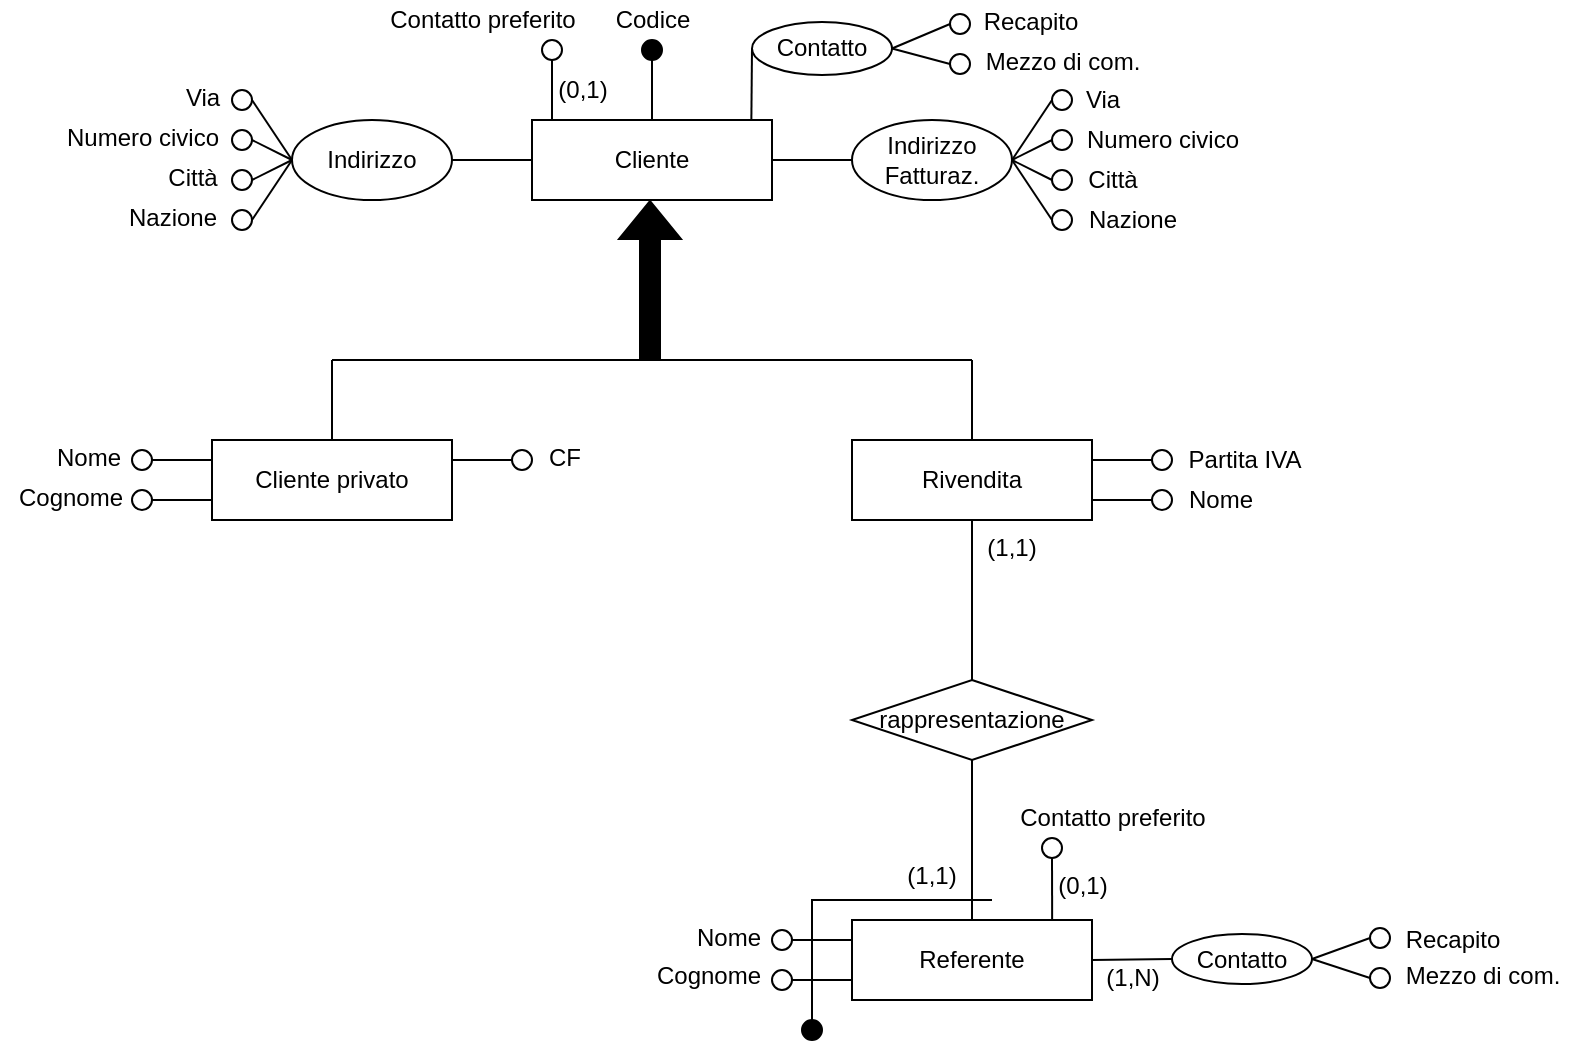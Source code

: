 <mxfile version="16.6.5" type="github">
  <diagram id="hAxgzl-A0ELQVefH7eVm" name="Page-1">
    <mxGraphModel dx="1221" dy="644" grid="1" gridSize="10" guides="1" tooltips="1" connect="1" arrows="1" fold="1" page="1" pageScale="1" pageWidth="1169" pageHeight="827" math="0" shadow="0">
      <root>
        <mxCell id="0" />
        <mxCell id="1" parent="0" />
        <mxCell id="e8vlRe6tJHPY35hx81Cf-1" value="Cliente" style="rounded=0;whiteSpace=wrap;html=1;strokeWidth=1;perimeterSpacing=0;" parent="1" vertex="1">
          <mxGeometry x="360" y="120" width="120" height="40" as="geometry" />
        </mxCell>
        <mxCell id="e8vlRe6tJHPY35hx81Cf-2" value="" style="endArrow=none;html=1;rounded=0;fillColor=#000000;entryX=0.166;entryY=0;entryDx=0;entryDy=0;entryPerimeter=0;exitX=0.5;exitY=1;exitDx=0;exitDy=0;" parent="1" source="e8vlRe6tJHPY35hx81Cf-3" edge="1">
          <mxGeometry width="50" height="50" relative="1" as="geometry">
            <mxPoint x="420.08" y="100" as="sourcePoint" />
            <mxPoint x="420" y="120" as="targetPoint" />
          </mxGeometry>
        </mxCell>
        <mxCell id="e8vlRe6tJHPY35hx81Cf-3" value="" style="ellipse;whiteSpace=wrap;html=1;aspect=fixed;strokeWidth=1;fillColor=#000000;" parent="1" vertex="1">
          <mxGeometry x="415" y="80" width="10" height="10" as="geometry" />
        </mxCell>
        <mxCell id="e8vlRe6tJHPY35hx81Cf-4" value="Codice" style="text;html=1;align=center;verticalAlign=middle;resizable=0;points=[];autosize=1;strokeColor=none;fillColor=none;" parent="1" vertex="1">
          <mxGeometry x="395" y="60" width="50" height="20" as="geometry" />
        </mxCell>
        <mxCell id="e8vlRe6tJHPY35hx81Cf-8" value="" style="ellipse;whiteSpace=wrap;html=1;aspect=fixed;strokeWidth=1;fillColor=none;" parent="1" vertex="1">
          <mxGeometry x="620" y="105" width="10" height="10" as="geometry" />
        </mxCell>
        <mxCell id="e8vlRe6tJHPY35hx81Cf-9" value="Indirizzo" style="ellipse;whiteSpace=wrap;html=1;" parent="1" vertex="1">
          <mxGeometry x="240" y="120" width="80" height="40" as="geometry" />
        </mxCell>
        <mxCell id="e8vlRe6tJHPY35hx81Cf-10" value="Indirizzo&lt;br&gt;Fatturaz." style="ellipse;whiteSpace=wrap;html=1;" parent="1" vertex="1">
          <mxGeometry x="520" y="120" width="80" height="40" as="geometry" />
        </mxCell>
        <mxCell id="e8vlRe6tJHPY35hx81Cf-11" value="" style="endArrow=none;html=1;rounded=0;exitX=1;exitY=0.5;exitDx=0;exitDy=0;entryX=0;entryY=0.5;entryDx=0;entryDy=0;" parent="1" source="e8vlRe6tJHPY35hx81Cf-1" target="e8vlRe6tJHPY35hx81Cf-10" edge="1">
          <mxGeometry width="50" height="50" relative="1" as="geometry">
            <mxPoint x="480" y="150" as="sourcePoint" />
            <mxPoint x="530" y="100" as="targetPoint" />
          </mxGeometry>
        </mxCell>
        <mxCell id="e8vlRe6tJHPY35hx81Cf-12" value="" style="endArrow=none;html=1;rounded=0;entryX=0;entryY=0.5;entryDx=0;entryDy=0;exitX=1;exitY=0.5;exitDx=0;exitDy=0;" parent="1" source="e8vlRe6tJHPY35hx81Cf-9" target="e8vlRe6tJHPY35hx81Cf-1" edge="1">
          <mxGeometry width="50" height="50" relative="1" as="geometry">
            <mxPoint x="280" y="170" as="sourcePoint" />
            <mxPoint x="330" y="120" as="targetPoint" />
          </mxGeometry>
        </mxCell>
        <mxCell id="e8vlRe6tJHPY35hx81Cf-13" value="" style="ellipse;whiteSpace=wrap;html=1;aspect=fixed;strokeWidth=1;fillColor=none;" parent="1" vertex="1">
          <mxGeometry x="620" y="125" width="10" height="10" as="geometry" />
        </mxCell>
        <mxCell id="e8vlRe6tJHPY35hx81Cf-14" value="" style="ellipse;whiteSpace=wrap;html=1;aspect=fixed;strokeWidth=1;fillColor=none;" parent="1" vertex="1">
          <mxGeometry x="620" y="165" width="10" height="10" as="geometry" />
        </mxCell>
        <mxCell id="e8vlRe6tJHPY35hx81Cf-15" value="" style="endArrow=none;html=1;rounded=0;exitX=1;exitY=0.5;exitDx=0;exitDy=0;entryX=0;entryY=0.5;entryDx=0;entryDy=0;" parent="1" source="e8vlRe6tJHPY35hx81Cf-10" target="e8vlRe6tJHPY35hx81Cf-8" edge="1">
          <mxGeometry width="50" height="50" relative="1" as="geometry">
            <mxPoint x="590" y="170" as="sourcePoint" />
            <mxPoint x="640" y="120" as="targetPoint" />
          </mxGeometry>
        </mxCell>
        <mxCell id="e8vlRe6tJHPY35hx81Cf-16" value="" style="endArrow=none;html=1;rounded=0;entryX=0;entryY=0.5;entryDx=0;entryDy=0;" parent="1" target="e8vlRe6tJHPY35hx81Cf-13" edge="1">
          <mxGeometry width="50" height="50" relative="1" as="geometry">
            <mxPoint x="600" y="140" as="sourcePoint" />
            <mxPoint x="640" y="120" as="targetPoint" />
          </mxGeometry>
        </mxCell>
        <mxCell id="e8vlRe6tJHPY35hx81Cf-17" value="" style="endArrow=none;html=1;rounded=0;exitX=1;exitY=0.5;exitDx=0;exitDy=0;entryX=0;entryY=0.5;entryDx=0;entryDy=0;" parent="1" source="e8vlRe6tJHPY35hx81Cf-10" target="e8vlRe6tJHPY35hx81Cf-14" edge="1">
          <mxGeometry width="50" height="50" relative="1" as="geometry">
            <mxPoint x="590" y="170" as="sourcePoint" />
            <mxPoint x="640" y="120" as="targetPoint" />
          </mxGeometry>
        </mxCell>
        <mxCell id="e8vlRe6tJHPY35hx81Cf-18" value="Via" style="text;html=1;align=center;verticalAlign=middle;resizable=0;points=[];autosize=1;strokeColor=none;fillColor=none;" parent="1" vertex="1">
          <mxGeometry x="630" y="100" width="30" height="20" as="geometry" />
        </mxCell>
        <mxCell id="e8vlRe6tJHPY35hx81Cf-19" value="Numero civico" style="text;html=1;align=center;verticalAlign=middle;resizable=0;points=[];autosize=1;strokeColor=none;fillColor=none;" parent="1" vertex="1">
          <mxGeometry x="630" y="120" width="90" height="20" as="geometry" />
        </mxCell>
        <mxCell id="e8vlRe6tJHPY35hx81Cf-20" value="Città" style="text;html=1;align=center;verticalAlign=middle;resizable=0;points=[];autosize=1;strokeColor=none;fillColor=none;" parent="1" vertex="1">
          <mxGeometry x="630" y="140" width="40" height="20" as="geometry" />
        </mxCell>
        <mxCell id="e8vlRe6tJHPY35hx81Cf-21" value="" style="ellipse;whiteSpace=wrap;html=1;aspect=fixed;strokeWidth=1;fillColor=none;" parent="1" vertex="1">
          <mxGeometry x="620" y="145" width="10" height="10" as="geometry" />
        </mxCell>
        <mxCell id="e8vlRe6tJHPY35hx81Cf-22" value="" style="endArrow=none;html=1;rounded=0;exitX=1;exitY=0.5;exitDx=0;exitDy=0;entryX=0;entryY=0.5;entryDx=0;entryDy=0;" parent="1" source="e8vlRe6tJHPY35hx81Cf-10" target="e8vlRe6tJHPY35hx81Cf-21" edge="1">
          <mxGeometry width="50" height="50" relative="1" as="geometry">
            <mxPoint x="640" y="160" as="sourcePoint" />
            <mxPoint x="690" y="110" as="targetPoint" />
          </mxGeometry>
        </mxCell>
        <mxCell id="e8vlRe6tJHPY35hx81Cf-23" value="Nazione" style="text;html=1;align=center;verticalAlign=middle;resizable=0;points=[];autosize=1;strokeColor=none;fillColor=none;" parent="1" vertex="1">
          <mxGeometry x="630" y="160" width="60" height="20" as="geometry" />
        </mxCell>
        <mxCell id="e8vlRe6tJHPY35hx81Cf-24" value="" style="ellipse;whiteSpace=wrap;html=1;aspect=fixed;strokeWidth=1;fillColor=none;" parent="1" vertex="1">
          <mxGeometry x="210" y="105" width="10" height="10" as="geometry" />
        </mxCell>
        <mxCell id="e8vlRe6tJHPY35hx81Cf-25" value="" style="ellipse;whiteSpace=wrap;html=1;aspect=fixed;strokeWidth=1;fillColor=none;" parent="1" vertex="1">
          <mxGeometry x="210" y="125" width="10" height="10" as="geometry" />
        </mxCell>
        <mxCell id="e8vlRe6tJHPY35hx81Cf-26" value="" style="ellipse;whiteSpace=wrap;html=1;aspect=fixed;strokeWidth=1;fillColor=none;" parent="1" vertex="1">
          <mxGeometry x="210" y="165" width="10" height="10" as="geometry" />
        </mxCell>
        <mxCell id="e8vlRe6tJHPY35hx81Cf-27" value="" style="endArrow=none;html=1;rounded=0;entryX=1;entryY=0.5;entryDx=0;entryDy=0;" parent="1" target="e8vlRe6tJHPY35hx81Cf-24" edge="1">
          <mxGeometry width="50" height="50" relative="1" as="geometry">
            <mxPoint x="240" y="140" as="sourcePoint" />
            <mxPoint x="260.0" y="115" as="targetPoint" />
          </mxGeometry>
        </mxCell>
        <mxCell id="e8vlRe6tJHPY35hx81Cf-28" value="" style="endArrow=none;html=1;rounded=0;entryX=1;entryY=0.5;entryDx=0;entryDy=0;" parent="1" target="e8vlRe6tJHPY35hx81Cf-25" edge="1">
          <mxGeometry width="50" height="50" relative="1" as="geometry">
            <mxPoint x="240" y="140" as="sourcePoint" />
            <mxPoint x="260.0" y="125" as="targetPoint" />
          </mxGeometry>
        </mxCell>
        <mxCell id="e8vlRe6tJHPY35hx81Cf-29" value="" style="endArrow=none;html=1;rounded=0;entryX=1;entryY=0.5;entryDx=0;entryDy=0;" parent="1" target="e8vlRe6tJHPY35hx81Cf-26" edge="1">
          <mxGeometry width="50" height="50" relative="1" as="geometry">
            <mxPoint x="240" y="140" as="sourcePoint" />
            <mxPoint x="230.0" y="165" as="targetPoint" />
          </mxGeometry>
        </mxCell>
        <mxCell id="e8vlRe6tJHPY35hx81Cf-30" value="Via" style="text;html=1;align=center;verticalAlign=middle;resizable=0;points=[];autosize=1;strokeColor=none;fillColor=none;" parent="1" vertex="1">
          <mxGeometry x="180" y="99" width="30" height="20" as="geometry" />
        </mxCell>
        <mxCell id="e8vlRe6tJHPY35hx81Cf-31" value="Numero civico" style="text;html=1;align=center;verticalAlign=middle;resizable=0;points=[];autosize=1;strokeColor=none;fillColor=none;" parent="1" vertex="1">
          <mxGeometry x="120" y="119" width="90" height="20" as="geometry" />
        </mxCell>
        <mxCell id="e8vlRe6tJHPY35hx81Cf-32" value="Città" style="text;html=1;align=center;verticalAlign=middle;resizable=0;points=[];autosize=1;strokeColor=none;fillColor=none;" parent="1" vertex="1">
          <mxGeometry x="170" y="139" width="40" height="20" as="geometry" />
        </mxCell>
        <mxCell id="e8vlRe6tJHPY35hx81Cf-33" value="" style="ellipse;whiteSpace=wrap;html=1;aspect=fixed;strokeWidth=1;fillColor=none;" parent="1" vertex="1">
          <mxGeometry x="210" y="145" width="10" height="10" as="geometry" />
        </mxCell>
        <mxCell id="e8vlRe6tJHPY35hx81Cf-34" value="" style="endArrow=none;html=1;rounded=0;entryX=1;entryY=0.5;entryDx=0;entryDy=0;" parent="1" target="e8vlRe6tJHPY35hx81Cf-33" edge="1">
          <mxGeometry width="50" height="50" relative="1" as="geometry">
            <mxPoint x="240" y="140" as="sourcePoint" />
            <mxPoint x="260.0" y="145" as="targetPoint" />
          </mxGeometry>
        </mxCell>
        <mxCell id="e8vlRe6tJHPY35hx81Cf-35" value="Nazione" style="text;html=1;align=center;verticalAlign=middle;resizable=0;points=[];autosize=1;strokeColor=none;fillColor=none;" parent="1" vertex="1">
          <mxGeometry x="150" y="159" width="60" height="20" as="geometry" />
        </mxCell>
        <mxCell id="e8vlRe6tJHPY35hx81Cf-36" value="" style="ellipse;whiteSpace=wrap;html=1;aspect=fixed;strokeWidth=1;fillColor=none;" parent="1" vertex="1">
          <mxGeometry x="365" y="80" width="10" height="10" as="geometry" />
        </mxCell>
        <mxCell id="e8vlRe6tJHPY35hx81Cf-37" value="" style="endArrow=none;html=1;rounded=0;entryX=0.5;entryY=1;entryDx=0;entryDy=0;" parent="1" target="e8vlRe6tJHPY35hx81Cf-36" edge="1">
          <mxGeometry width="50" height="50" relative="1" as="geometry">
            <mxPoint x="370" y="120" as="sourcePoint" />
            <mxPoint x="450" y="100" as="targetPoint" />
          </mxGeometry>
        </mxCell>
        <mxCell id="e8vlRe6tJHPY35hx81Cf-38" value="Contatto preferito" style="text;html=1;align=center;verticalAlign=middle;resizable=0;points=[];autosize=1;strokeColor=none;fillColor=none;" parent="1" vertex="1">
          <mxGeometry x="280" y="60" width="110" height="20" as="geometry" />
        </mxCell>
        <mxCell id="e8vlRe6tJHPY35hx81Cf-39" value="Cliente privato" style="rounded=0;whiteSpace=wrap;html=1;strokeWidth=1;perimeterSpacing=0;" parent="1" vertex="1">
          <mxGeometry x="200" y="280" width="120" height="40" as="geometry" />
        </mxCell>
        <mxCell id="e8vlRe6tJHPY35hx81Cf-40" value="Rivendita" style="rounded=0;whiteSpace=wrap;html=1;strokeWidth=1;perimeterSpacing=0;" parent="1" vertex="1">
          <mxGeometry x="520" y="280" width="120" height="40" as="geometry" />
        </mxCell>
        <mxCell id="e8vlRe6tJHPY35hx81Cf-41" value="" style="endArrow=none;html=1;rounded=0;" parent="1" edge="1">
          <mxGeometry width="50" height="50" relative="1" as="geometry">
            <mxPoint x="260" y="240" as="sourcePoint" />
            <mxPoint x="580" y="240" as="targetPoint" />
          </mxGeometry>
        </mxCell>
        <mxCell id="e8vlRe6tJHPY35hx81Cf-42" value="" style="endArrow=none;html=1;rounded=0;exitX=0.5;exitY=0;exitDx=0;exitDy=0;" parent="1" source="e8vlRe6tJHPY35hx81Cf-39" edge="1">
          <mxGeometry width="50" height="50" relative="1" as="geometry">
            <mxPoint x="230" y="260" as="sourcePoint" />
            <mxPoint x="260" y="240" as="targetPoint" />
          </mxGeometry>
        </mxCell>
        <mxCell id="e8vlRe6tJHPY35hx81Cf-43" value="" style="endArrow=none;html=1;rounded=0;exitX=0.5;exitY=0;exitDx=0;exitDy=0;" parent="1" source="e8vlRe6tJHPY35hx81Cf-40" edge="1">
          <mxGeometry width="50" height="50" relative="1" as="geometry">
            <mxPoint x="560" y="260" as="sourcePoint" />
            <mxPoint x="580" y="240" as="targetPoint" />
          </mxGeometry>
        </mxCell>
        <mxCell id="e8vlRe6tJHPY35hx81Cf-44" value="" style="shape=flexArrow;endArrow=classic;html=1;rounded=0;fillColor=#000000;" parent="1" edge="1">
          <mxGeometry width="50" height="50" relative="1" as="geometry">
            <mxPoint x="419" y="240" as="sourcePoint" />
            <mxPoint x="419" y="160" as="targetPoint" />
          </mxGeometry>
        </mxCell>
        <mxCell id="e8vlRe6tJHPY35hx81Cf-45" value="" style="ellipse;whiteSpace=wrap;html=1;aspect=fixed;strokeWidth=1;fillColor=none;" parent="1" vertex="1">
          <mxGeometry x="160" y="285" width="10" height="10" as="geometry" />
        </mxCell>
        <mxCell id="e8vlRe6tJHPY35hx81Cf-46" value="" style="endArrow=none;html=1;rounded=0;fillColor=#000000;exitX=1;exitY=0.5;exitDx=0;exitDy=0;entryX=0;entryY=0.25;entryDx=0;entryDy=0;" parent="1" source="e8vlRe6tJHPY35hx81Cf-45" target="e8vlRe6tJHPY35hx81Cf-39" edge="1">
          <mxGeometry width="50" height="50" relative="1" as="geometry">
            <mxPoint x="150" y="290" as="sourcePoint" />
            <mxPoint x="200" y="240" as="targetPoint" />
          </mxGeometry>
        </mxCell>
        <mxCell id="e8vlRe6tJHPY35hx81Cf-47" value="Nome" style="text;html=1;align=center;verticalAlign=middle;resizable=0;points=[];autosize=1;strokeColor=none;fillColor=none;" parent="1" vertex="1">
          <mxGeometry x="113" y="279" width="50" height="20" as="geometry" />
        </mxCell>
        <mxCell id="e8vlRe6tJHPY35hx81Cf-48" value="" style="ellipse;whiteSpace=wrap;html=1;aspect=fixed;strokeWidth=1;fillColor=none;" parent="1" vertex="1">
          <mxGeometry x="160" y="305" width="10" height="10" as="geometry" />
        </mxCell>
        <mxCell id="e8vlRe6tJHPY35hx81Cf-49" value="" style="endArrow=none;html=1;rounded=0;fillColor=#000000;entryX=0;entryY=0.75;entryDx=0;entryDy=0;" parent="1" target="e8vlRe6tJHPY35hx81Cf-39" edge="1">
          <mxGeometry width="50" height="50" relative="1" as="geometry">
            <mxPoint x="170" y="310" as="sourcePoint" />
            <mxPoint x="190" y="260" as="targetPoint" />
          </mxGeometry>
        </mxCell>
        <mxCell id="e8vlRe6tJHPY35hx81Cf-50" value="Cognome" style="text;html=1;align=center;verticalAlign=middle;resizable=0;points=[];autosize=1;strokeColor=none;fillColor=none;" parent="1" vertex="1">
          <mxGeometry x="94" y="299" width="70" height="20" as="geometry" />
        </mxCell>
        <mxCell id="e8vlRe6tJHPY35hx81Cf-51" value="" style="ellipse;whiteSpace=wrap;html=1;aspect=fixed;strokeWidth=1;fillColor=none;" parent="1" vertex="1">
          <mxGeometry x="350" y="285" width="10" height="10" as="geometry" />
        </mxCell>
        <mxCell id="e8vlRe6tJHPY35hx81Cf-52" value="" style="endArrow=none;html=1;rounded=0;fillColor=#000000;exitX=0;exitY=0.5;exitDx=0;exitDy=0;entryX=1;entryY=0.25;entryDx=0;entryDy=0;" parent="1" source="e8vlRe6tJHPY35hx81Cf-51" target="e8vlRe6tJHPY35hx81Cf-39" edge="1">
          <mxGeometry width="50" height="50" relative="1" as="geometry">
            <mxPoint x="260" y="349.44" as="sourcePoint" />
            <mxPoint x="234.96" y="320" as="targetPoint" />
          </mxGeometry>
        </mxCell>
        <mxCell id="e8vlRe6tJHPY35hx81Cf-53" value="CF" style="text;html=1;align=center;verticalAlign=middle;resizable=0;points=[];autosize=1;strokeColor=none;fillColor=none;" parent="1" vertex="1">
          <mxGeometry x="361" y="279" width="30" height="20" as="geometry" />
        </mxCell>
        <mxCell id="e8vlRe6tJHPY35hx81Cf-54" value="" style="ellipse;whiteSpace=wrap;html=1;aspect=fixed;strokeWidth=1;fillColor=none;" parent="1" vertex="1">
          <mxGeometry x="670" y="285" width="10" height="10" as="geometry" />
        </mxCell>
        <mxCell id="e8vlRe6tJHPY35hx81Cf-55" value="" style="ellipse;whiteSpace=wrap;html=1;aspect=fixed;strokeWidth=1;fillColor=none;" parent="1" vertex="1">
          <mxGeometry x="670" y="305" width="10" height="10" as="geometry" />
        </mxCell>
        <mxCell id="e8vlRe6tJHPY35hx81Cf-56" value="Partita IVA" style="text;html=1;align=center;verticalAlign=middle;resizable=0;points=[];autosize=1;strokeColor=none;fillColor=none;" parent="1" vertex="1">
          <mxGeometry x="681" y="280" width="70" height="20" as="geometry" />
        </mxCell>
        <mxCell id="e8vlRe6tJHPY35hx81Cf-57" value="Nome" style="text;html=1;align=center;verticalAlign=middle;resizable=0;points=[];autosize=1;strokeColor=none;fillColor=none;" parent="1" vertex="1">
          <mxGeometry x="679" y="300" width="50" height="20" as="geometry" />
        </mxCell>
        <mxCell id="e8vlRe6tJHPY35hx81Cf-58" value="" style="endArrow=none;html=1;rounded=0;fillColor=#000000;entryX=0;entryY=0.5;entryDx=0;entryDy=0;exitX=1;exitY=0.25;exitDx=0;exitDy=0;" parent="1" source="e8vlRe6tJHPY35hx81Cf-40" target="e8vlRe6tJHPY35hx81Cf-54" edge="1">
          <mxGeometry width="50" height="50" relative="1" as="geometry">
            <mxPoint x="670" y="340" as="sourcePoint" />
            <mxPoint x="720" y="290" as="targetPoint" />
          </mxGeometry>
        </mxCell>
        <mxCell id="e8vlRe6tJHPY35hx81Cf-59" value="" style="endArrow=none;html=1;rounded=0;fillColor=#000000;exitX=1;exitY=0.75;exitDx=0;exitDy=0;entryX=0;entryY=0.5;entryDx=0;entryDy=0;" parent="1" source="e8vlRe6tJHPY35hx81Cf-40" target="e8vlRe6tJHPY35hx81Cf-55" edge="1">
          <mxGeometry width="50" height="50" relative="1" as="geometry">
            <mxPoint x="670" y="340" as="sourcePoint" />
            <mxPoint x="720" y="290" as="targetPoint" />
          </mxGeometry>
        </mxCell>
        <mxCell id="e8vlRe6tJHPY35hx81Cf-60" value="Referente" style="rounded=0;whiteSpace=wrap;html=1;strokeWidth=1;perimeterSpacing=0;" parent="1" vertex="1">
          <mxGeometry x="520" y="520" width="120" height="40" as="geometry" />
        </mxCell>
        <mxCell id="e8vlRe6tJHPY35hx81Cf-61" value="rappresentazione" style="rhombus;whiteSpace=wrap;html=1;" parent="1" vertex="1">
          <mxGeometry x="520" y="400" width="120" height="40" as="geometry" />
        </mxCell>
        <mxCell id="e8vlRe6tJHPY35hx81Cf-62" value="" style="endArrow=none;html=1;rounded=0;entryX=0.5;entryY=1;entryDx=0;entryDy=0;exitX=0.5;exitY=0;exitDx=0;exitDy=0;" parent="1" source="e8vlRe6tJHPY35hx81Cf-61" target="e8vlRe6tJHPY35hx81Cf-40" edge="1">
          <mxGeometry width="50" height="50" relative="1" as="geometry">
            <mxPoint x="530" y="440" as="sourcePoint" />
            <mxPoint x="580" y="390" as="targetPoint" />
          </mxGeometry>
        </mxCell>
        <mxCell id="e8vlRe6tJHPY35hx81Cf-63" value="" style="endArrow=none;html=1;rounded=0;exitX=0.5;exitY=0;exitDx=0;exitDy=0;entryX=0.5;entryY=1;entryDx=0;entryDy=0;" parent="1" source="e8vlRe6tJHPY35hx81Cf-60" target="e8vlRe6tJHPY35hx81Cf-61" edge="1">
          <mxGeometry width="50" height="50" relative="1" as="geometry">
            <mxPoint x="530" y="440" as="sourcePoint" />
            <mxPoint x="610" y="460" as="targetPoint" />
          </mxGeometry>
        </mxCell>
        <mxCell id="e8vlRe6tJHPY35hx81Cf-64" value="" style="ellipse;whiteSpace=wrap;html=1;aspect=fixed;strokeWidth=1;fillColor=none;" parent="1" vertex="1">
          <mxGeometry x="480" y="525" width="10" height="10" as="geometry" />
        </mxCell>
        <mxCell id="e8vlRe6tJHPY35hx81Cf-65" value="" style="endArrow=none;html=1;rounded=0;fillColor=#000000;exitX=1;exitY=0.5;exitDx=0;exitDy=0;entryX=0;entryY=0.25;entryDx=0;entryDy=0;" parent="1" source="e8vlRe6tJHPY35hx81Cf-64" edge="1">
          <mxGeometry width="50" height="50" relative="1" as="geometry">
            <mxPoint x="470" y="530" as="sourcePoint" />
            <mxPoint x="520" y="530" as="targetPoint" />
          </mxGeometry>
        </mxCell>
        <mxCell id="e8vlRe6tJHPY35hx81Cf-66" value="Nome" style="text;html=1;align=center;verticalAlign=middle;resizable=0;points=[];autosize=1;strokeColor=none;fillColor=none;" parent="1" vertex="1">
          <mxGeometry x="433" y="519" width="50" height="20" as="geometry" />
        </mxCell>
        <mxCell id="e8vlRe6tJHPY35hx81Cf-67" value="" style="ellipse;whiteSpace=wrap;html=1;aspect=fixed;strokeWidth=1;fillColor=none;" parent="1" vertex="1">
          <mxGeometry x="480" y="545" width="10" height="10" as="geometry" />
        </mxCell>
        <mxCell id="e8vlRe6tJHPY35hx81Cf-68" value="" style="endArrow=none;html=1;rounded=0;fillColor=#000000;entryX=0;entryY=0.75;entryDx=0;entryDy=0;" parent="1" edge="1">
          <mxGeometry width="50" height="50" relative="1" as="geometry">
            <mxPoint x="490" y="550" as="sourcePoint" />
            <mxPoint x="520" y="550" as="targetPoint" />
          </mxGeometry>
        </mxCell>
        <mxCell id="e8vlRe6tJHPY35hx81Cf-69" value="Cognome" style="text;html=1;align=center;verticalAlign=middle;resizable=0;points=[];autosize=1;strokeColor=none;fillColor=none;" parent="1" vertex="1">
          <mxGeometry x="413" y="538" width="70" height="20" as="geometry" />
        </mxCell>
        <mxCell id="e8vlRe6tJHPY35hx81Cf-71" value="Contatto preferito" style="text;html=1;align=center;verticalAlign=middle;resizable=0;points=[];autosize=1;strokeColor=none;fillColor=none;" parent="1" vertex="1">
          <mxGeometry x="595" y="459" width="110" height="20" as="geometry" />
        </mxCell>
        <mxCell id="e8vlRe6tJHPY35hx81Cf-73" value="" style="ellipse;whiteSpace=wrap;html=1;aspect=fixed;strokeWidth=1;fillColor=none;" parent="1" vertex="1">
          <mxGeometry x="615" y="479" width="10" height="10" as="geometry" />
        </mxCell>
        <mxCell id="e8vlRe6tJHPY35hx81Cf-74" value="" style="endArrow=none;html=1;rounded=0;fillColor=#000000;entryX=0;entryY=0.5;entryDx=0;entryDy=0;exitX=1;exitY=0.5;exitDx=0;exitDy=0;" parent="1" target="q4NuZTMEvf_HkaEMNCnr-4" edge="1" source="e8vlRe6tJHPY35hx81Cf-60">
          <mxGeometry width="50" height="50" relative="1" as="geometry">
            <mxPoint x="640" y="530" as="sourcePoint" />
            <mxPoint x="670.0" y="530" as="targetPoint" />
          </mxGeometry>
        </mxCell>
        <mxCell id="e8vlRe6tJHPY35hx81Cf-77" value="" style="endArrow=none;html=1;rounded=0;" parent="1" edge="1">
          <mxGeometry width="50" height="50" relative="1" as="geometry">
            <mxPoint x="500" y="570" as="sourcePoint" />
            <mxPoint x="590" y="510" as="targetPoint" />
            <Array as="points">
              <mxPoint x="500" y="510" />
            </Array>
          </mxGeometry>
        </mxCell>
        <mxCell id="e8vlRe6tJHPY35hx81Cf-79" value="" style="ellipse;whiteSpace=wrap;html=1;aspect=fixed;strokeWidth=1;fillColor=#000000;" parent="1" vertex="1">
          <mxGeometry x="495" y="570" width="10" height="10" as="geometry" />
        </mxCell>
        <mxCell id="e8vlRe6tJHPY35hx81Cf-80" value="(1,1)" style="text;html=1;strokeColor=none;fillColor=none;align=center;verticalAlign=middle;whiteSpace=wrap;rounded=0;" parent="1" vertex="1">
          <mxGeometry x="570" y="319" width="60" height="30" as="geometry" />
        </mxCell>
        <mxCell id="e8vlRe6tJHPY35hx81Cf-81" value="(1,1)" style="text;html=1;strokeColor=none;fillColor=none;align=center;verticalAlign=middle;whiteSpace=wrap;rounded=0;" parent="1" vertex="1">
          <mxGeometry x="530" y="483" width="60" height="30" as="geometry" />
        </mxCell>
        <mxCell id="q4NuZTMEvf_HkaEMNCnr-4" value="Contatto" style="ellipse;whiteSpace=wrap;html=1;" vertex="1" parent="1">
          <mxGeometry x="680" y="527" width="70" height="25" as="geometry" />
        </mxCell>
        <mxCell id="q4NuZTMEvf_HkaEMNCnr-5" value="(1,N)" style="text;html=1;align=center;verticalAlign=middle;resizable=0;points=[];autosize=1;strokeColor=none;fillColor=none;" vertex="1" parent="1">
          <mxGeometry x="640" y="539" width="40" height="20" as="geometry" />
        </mxCell>
        <mxCell id="q4NuZTMEvf_HkaEMNCnr-6" value="" style="ellipse;whiteSpace=wrap;html=1;aspect=fixed;strokeWidth=1;fillColor=none;" vertex="1" parent="1">
          <mxGeometry x="779" y="524" width="10" height="10" as="geometry" />
        </mxCell>
        <mxCell id="q4NuZTMEvf_HkaEMNCnr-7" value="" style="ellipse;whiteSpace=wrap;html=1;aspect=fixed;strokeWidth=1;fillColor=none;" vertex="1" parent="1">
          <mxGeometry x="779" y="544" width="10" height="10" as="geometry" />
        </mxCell>
        <mxCell id="q4NuZTMEvf_HkaEMNCnr-8" value="" style="endArrow=none;html=1;rounded=0;entryX=0;entryY=0.5;entryDx=0;entryDy=0;exitX=1;exitY=0.5;exitDx=0;exitDy=0;" edge="1" parent="1" source="q4NuZTMEvf_HkaEMNCnr-4" target="q4NuZTMEvf_HkaEMNCnr-6">
          <mxGeometry width="50" height="50" relative="1" as="geometry">
            <mxPoint x="699" y="594" as="sourcePoint" />
            <mxPoint x="749" y="544" as="targetPoint" />
          </mxGeometry>
        </mxCell>
        <mxCell id="q4NuZTMEvf_HkaEMNCnr-9" value="" style="endArrow=none;html=1;rounded=0;entryX=0;entryY=0.5;entryDx=0;entryDy=0;exitX=1;exitY=0.5;exitDx=0;exitDy=0;" edge="1" parent="1" source="q4NuZTMEvf_HkaEMNCnr-4" target="q4NuZTMEvf_HkaEMNCnr-7">
          <mxGeometry width="50" height="50" relative="1" as="geometry">
            <mxPoint x="709" y="584" as="sourcePoint" />
            <mxPoint x="759" y="534" as="targetPoint" />
          </mxGeometry>
        </mxCell>
        <mxCell id="q4NuZTMEvf_HkaEMNCnr-10" value="Recapito" style="text;html=1;align=center;verticalAlign=middle;resizable=0;points=[];autosize=1;strokeColor=none;fillColor=none;" vertex="1" parent="1">
          <mxGeometry x="790" y="520" width="60" height="20" as="geometry" />
        </mxCell>
        <mxCell id="q4NuZTMEvf_HkaEMNCnr-11" value="Mezzo di com." style="text;html=1;align=center;verticalAlign=middle;resizable=0;points=[];autosize=1;strokeColor=none;fillColor=none;" vertex="1" parent="1">
          <mxGeometry x="790" y="538" width="90" height="20" as="geometry" />
        </mxCell>
        <mxCell id="q4NuZTMEvf_HkaEMNCnr-12" value="(0,1)" style="text;html=1;align=center;verticalAlign=middle;resizable=0;points=[];autosize=1;strokeColor=none;fillColor=none;" vertex="1" parent="1">
          <mxGeometry x="615" y="493" width="40" height="20" as="geometry" />
        </mxCell>
        <mxCell id="q4NuZTMEvf_HkaEMNCnr-13" value="(0,1)" style="text;html=1;align=center;verticalAlign=middle;resizable=0;points=[];autosize=1;strokeColor=none;fillColor=none;" vertex="1" parent="1">
          <mxGeometry x="365" y="95" width="40" height="20" as="geometry" />
        </mxCell>
        <mxCell id="q4NuZTMEvf_HkaEMNCnr-15" value="Contatto" style="ellipse;whiteSpace=wrap;html=1;" vertex="1" parent="1">
          <mxGeometry x="470" y="71" width="70" height="26.5" as="geometry" />
        </mxCell>
        <mxCell id="q4NuZTMEvf_HkaEMNCnr-16" value="" style="ellipse;whiteSpace=wrap;html=1;aspect=fixed;strokeWidth=1;fillColor=none;" vertex="1" parent="1">
          <mxGeometry x="569" y="67" width="10" height="10" as="geometry" />
        </mxCell>
        <mxCell id="q4NuZTMEvf_HkaEMNCnr-17" value="" style="ellipse;whiteSpace=wrap;html=1;aspect=fixed;strokeWidth=1;fillColor=none;" vertex="1" parent="1">
          <mxGeometry x="569" y="87" width="10" height="10" as="geometry" />
        </mxCell>
        <mxCell id="q4NuZTMEvf_HkaEMNCnr-18" value="" style="endArrow=none;html=1;rounded=0;entryX=0;entryY=0.5;entryDx=0;entryDy=0;exitX=1;exitY=0.5;exitDx=0;exitDy=0;" edge="1" parent="1" source="q4NuZTMEvf_HkaEMNCnr-15" target="q4NuZTMEvf_HkaEMNCnr-16">
          <mxGeometry width="50" height="50" relative="1" as="geometry">
            <mxPoint x="489" y="137" as="sourcePoint" />
            <mxPoint x="539" y="87" as="targetPoint" />
          </mxGeometry>
        </mxCell>
        <mxCell id="q4NuZTMEvf_HkaEMNCnr-19" value="" style="endArrow=none;html=1;rounded=0;entryX=0;entryY=0.5;entryDx=0;entryDy=0;exitX=1;exitY=0.5;exitDx=0;exitDy=0;" edge="1" parent="1" source="q4NuZTMEvf_HkaEMNCnr-15" target="q4NuZTMEvf_HkaEMNCnr-17">
          <mxGeometry width="50" height="50" relative="1" as="geometry">
            <mxPoint x="499" y="127" as="sourcePoint" />
            <mxPoint x="549" y="77" as="targetPoint" />
          </mxGeometry>
        </mxCell>
        <mxCell id="q4NuZTMEvf_HkaEMNCnr-20" value="Recapito" style="text;html=1;align=center;verticalAlign=middle;resizable=0;points=[];autosize=1;strokeColor=none;fillColor=none;" vertex="1" parent="1">
          <mxGeometry x="579" y="61" width="60" height="20" as="geometry" />
        </mxCell>
        <mxCell id="q4NuZTMEvf_HkaEMNCnr-21" value="Mezzo di com." style="text;html=1;align=center;verticalAlign=middle;resizable=0;points=[];autosize=1;strokeColor=none;fillColor=none;" vertex="1" parent="1">
          <mxGeometry x="580" y="81" width="90" height="20" as="geometry" />
        </mxCell>
        <mxCell id="q4NuZTMEvf_HkaEMNCnr-23" value="" style="endArrow=none;html=1;rounded=0;exitX=0.914;exitY=-0.002;exitDx=0;exitDy=0;exitPerimeter=0;entryX=0;entryY=0.5;entryDx=0;entryDy=0;" edge="1" parent="1" source="e8vlRe6tJHPY35hx81Cf-1" target="q4NuZTMEvf_HkaEMNCnr-15">
          <mxGeometry width="50" height="50" relative="1" as="geometry">
            <mxPoint x="530" y="120" as="sourcePoint" />
            <mxPoint x="580" y="70" as="targetPoint" />
          </mxGeometry>
        </mxCell>
        <mxCell id="q4NuZTMEvf_HkaEMNCnr-25" value="" style="endArrow=none;html=1;rounded=0;entryX=0.5;entryY=1;entryDx=0;entryDy=0;exitX=0.834;exitY=-0.003;exitDx=0;exitDy=0;exitPerimeter=0;" edge="1" parent="1" source="e8vlRe6tJHPY35hx81Cf-60" target="e8vlRe6tJHPY35hx81Cf-73">
          <mxGeometry width="50" height="50" relative="1" as="geometry">
            <mxPoint x="620" y="510" as="sourcePoint" />
            <mxPoint x="670" y="480" as="targetPoint" />
          </mxGeometry>
        </mxCell>
      </root>
    </mxGraphModel>
  </diagram>
</mxfile>
